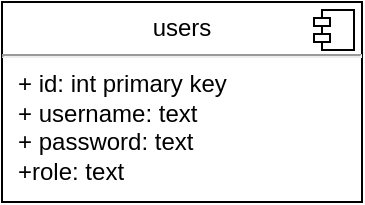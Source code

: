 <mxfile version="13.10.0" type="embed">
    <diagram id="okz5DBvqT9m_GciBTbUi" name="Page-1">
        <mxGraphModel dx="634" dy="964" grid="1" gridSize="10" guides="1" tooltips="1" connect="1" arrows="1" fold="1" page="1" pageScale="1" pageWidth="850" pageHeight="1100" math="0" shadow="0">
            <root>
                <mxCell id="0"/>
                <mxCell id="1" parent="0"/>
                <mxCell id="2" value="&lt;p style=&quot;margin: 0px ; margin-top: 6px ; text-align: center&quot;&gt;users&lt;/p&gt;&lt;hr&gt;&lt;p style=&quot;margin: 0px ; margin-left: 8px&quot;&gt;+ id: int primary key&lt;br&gt;+ username: text&lt;/p&gt;&lt;p style=&quot;margin: 0px ; margin-left: 8px&quot;&gt;+ password: text&lt;/p&gt;&lt;p style=&quot;margin: 0px ; margin-left: 8px&quot;&gt;+role: text&lt;/p&gt;" style="align=left;overflow=fill;html=1;dropTarget=0;" vertex="1" parent="1">
                    <mxGeometry x="280" y="200" width="180" height="100" as="geometry"/>
                </mxCell>
                <mxCell id="3" value="" style="shape=component;jettyWidth=8;jettyHeight=4;" vertex="1" parent="2">
                    <mxGeometry x="1" width="20" height="20" relative="1" as="geometry">
                        <mxPoint x="-24" y="4" as="offset"/>
                    </mxGeometry>
                </mxCell>
            </root>
        </mxGraphModel>
    </diagram>
</mxfile>